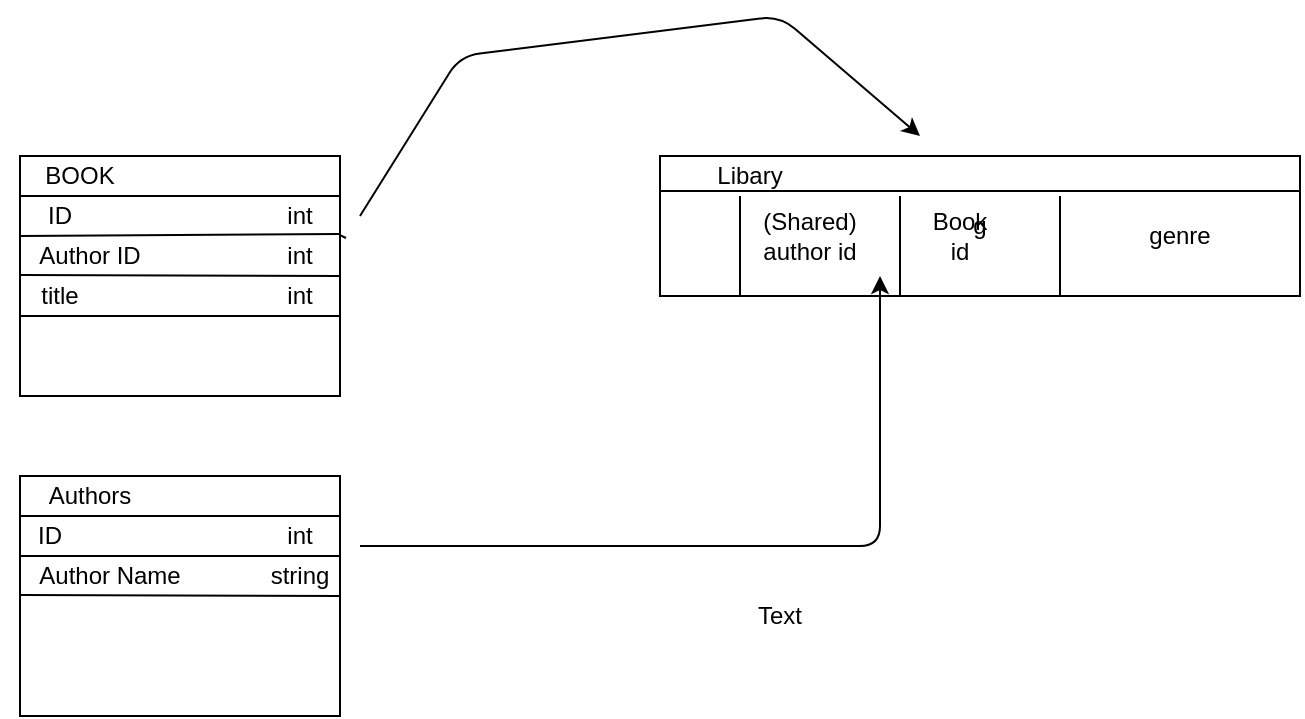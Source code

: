 <mxfile version="13.10.4" type="github">
  <diagram id="1z6lULHOusEPv8VU5eWn" name="Page-1">
    <mxGraphModel dx="1422" dy="794" grid="1" gridSize="10" guides="1" tooltips="1" connect="1" arrows="1" fold="1" page="1" pageScale="1" pageWidth="850" pageHeight="1100" math="0" shadow="0">
      <root>
        <mxCell id="0" />
        <mxCell id="1" parent="0" />
        <mxCell id="-F1VWpIIH1kwWnUSTfQh-1" value="" style="rounded=0;whiteSpace=wrap;html=1;" parent="1" vertex="1">
          <mxGeometry x="40" y="80" width="160" height="120" as="geometry" />
        </mxCell>
        <mxCell id="-F1VWpIIH1kwWnUSTfQh-2" value="" style="rounded=0;whiteSpace=wrap;html=1;" parent="1" vertex="1">
          <mxGeometry x="40" y="240" width="160" height="120" as="geometry" />
        </mxCell>
        <mxCell id="-F1VWpIIH1kwWnUSTfQh-6" value="" style="endArrow=none;html=1;" parent="1" edge="1">
          <mxGeometry width="50" height="50" relative="1" as="geometry">
            <mxPoint x="40" y="100" as="sourcePoint" />
            <mxPoint x="200" y="100" as="targetPoint" />
          </mxGeometry>
        </mxCell>
        <mxCell id="-F1VWpIIH1kwWnUSTfQh-7" value="BOOK" style="text;html=1;strokeColor=none;fillColor=none;align=center;verticalAlign=middle;whiteSpace=wrap;rounded=0;" parent="1" vertex="1">
          <mxGeometry x="50" y="80" width="40" height="20" as="geometry" />
        </mxCell>
        <mxCell id="-F1VWpIIH1kwWnUSTfQh-8" value="" style="endArrow=none;html=1;" parent="1" edge="1">
          <mxGeometry width="50" height="50" relative="1" as="geometry">
            <mxPoint x="40" y="260" as="sourcePoint" />
            <mxPoint x="200" y="260" as="targetPoint" />
          </mxGeometry>
        </mxCell>
        <mxCell id="-F1VWpIIH1kwWnUSTfQh-9" value="" style="endArrow=none;html=1;" parent="1" edge="1">
          <mxGeometry width="50" height="50" relative="1" as="geometry">
            <mxPoint x="200" y="119.565" as="sourcePoint" />
            <mxPoint x="203" y="121" as="targetPoint" />
          </mxGeometry>
        </mxCell>
        <mxCell id="-F1VWpIIH1kwWnUSTfQh-10" value="ID" style="text;html=1;strokeColor=none;fillColor=none;align=center;verticalAlign=middle;whiteSpace=wrap;rounded=0;" parent="1" vertex="1">
          <mxGeometry x="40" y="100" width="40" height="20" as="geometry" />
        </mxCell>
        <mxCell id="-F1VWpIIH1kwWnUSTfQh-11" value="" style="endArrow=none;html=1;" parent="1" edge="1">
          <mxGeometry width="50" height="50" relative="1" as="geometry">
            <mxPoint x="40" y="139.5" as="sourcePoint" />
            <mxPoint x="200" y="140" as="targetPoint" />
          </mxGeometry>
        </mxCell>
        <mxCell id="-F1VWpIIH1kwWnUSTfQh-12" value="Author ID" style="text;html=1;strokeColor=none;fillColor=none;align=center;verticalAlign=middle;whiteSpace=wrap;rounded=0;" parent="1" vertex="1">
          <mxGeometry x="40" y="120" width="70" height="20" as="geometry" />
        </mxCell>
        <mxCell id="-F1VWpIIH1kwWnUSTfQh-13" value="" style="endArrow=none;html=1;" parent="1" edge="1">
          <mxGeometry width="50" height="50" relative="1" as="geometry">
            <mxPoint x="40" y="160" as="sourcePoint" />
            <mxPoint x="200" y="160" as="targetPoint" />
          </mxGeometry>
        </mxCell>
        <mxCell id="-F1VWpIIH1kwWnUSTfQh-16" value="" style="endArrow=none;html=1;entryX=1;entryY=0.325;entryDx=0;entryDy=0;entryPerimeter=0;" parent="1" target="-F1VWpIIH1kwWnUSTfQh-1" edge="1">
          <mxGeometry width="50" height="50" relative="1" as="geometry">
            <mxPoint x="40" y="120" as="sourcePoint" />
            <mxPoint x="160" y="111.429" as="targetPoint" />
          </mxGeometry>
        </mxCell>
        <mxCell id="-F1VWpIIH1kwWnUSTfQh-17" value="int" style="text;html=1;strokeColor=none;fillColor=none;align=center;verticalAlign=middle;whiteSpace=wrap;rounded=0;" parent="1" vertex="1">
          <mxGeometry x="160" y="100" width="40" height="20" as="geometry" />
        </mxCell>
        <mxCell id="-F1VWpIIH1kwWnUSTfQh-18" value="int" style="text;html=1;strokeColor=none;fillColor=none;align=center;verticalAlign=middle;whiteSpace=wrap;rounded=0;" parent="1" vertex="1">
          <mxGeometry x="160" y="120" width="40" height="20" as="geometry" />
        </mxCell>
        <mxCell id="-F1VWpIIH1kwWnUSTfQh-19" value="int" style="text;html=1;strokeColor=none;fillColor=none;align=center;verticalAlign=middle;whiteSpace=wrap;rounded=0;" parent="1" vertex="1">
          <mxGeometry x="160" y="140" width="40" height="20" as="geometry" />
        </mxCell>
        <mxCell id="-F1VWpIIH1kwWnUSTfQh-20" value="Authors" style="text;html=1;strokeColor=none;fillColor=none;align=center;verticalAlign=middle;whiteSpace=wrap;rounded=0;" parent="1" vertex="1">
          <mxGeometry x="40" y="240" width="70" height="20" as="geometry" />
        </mxCell>
        <mxCell id="-F1VWpIIH1kwWnUSTfQh-21" value="" style="endArrow=none;html=1;" parent="1" edge="1">
          <mxGeometry width="50" height="50" relative="1" as="geometry">
            <mxPoint x="40" y="280" as="sourcePoint" />
            <mxPoint x="200" y="280" as="targetPoint" />
          </mxGeometry>
        </mxCell>
        <mxCell id="-F1VWpIIH1kwWnUSTfQh-22" value="ID" style="text;html=1;strokeColor=none;fillColor=none;align=center;verticalAlign=middle;whiteSpace=wrap;rounded=0;" parent="1" vertex="1">
          <mxGeometry x="30" y="260" width="50" height="20" as="geometry" />
        </mxCell>
        <mxCell id="-F1VWpIIH1kwWnUSTfQh-24" value="" style="endArrow=none;html=1;" parent="1" edge="1">
          <mxGeometry width="50" height="50" relative="1" as="geometry">
            <mxPoint x="40" y="299.5" as="sourcePoint" />
            <mxPoint x="200" y="300" as="targetPoint" />
          </mxGeometry>
        </mxCell>
        <mxCell id="-F1VWpIIH1kwWnUSTfQh-25" value="Author Name" style="text;html=1;strokeColor=none;fillColor=none;align=center;verticalAlign=middle;whiteSpace=wrap;rounded=0;" parent="1" vertex="1">
          <mxGeometry x="30" y="280" width="110" height="20" as="geometry" />
        </mxCell>
        <mxCell id="-F1VWpIIH1kwWnUSTfQh-28" value="int" style="text;html=1;strokeColor=none;fillColor=none;align=center;verticalAlign=middle;whiteSpace=wrap;rounded=0;" parent="1" vertex="1">
          <mxGeometry x="160" y="260" width="40" height="20" as="geometry" />
        </mxCell>
        <mxCell id="-F1VWpIIH1kwWnUSTfQh-29" value="string" style="text;html=1;strokeColor=none;fillColor=none;align=center;verticalAlign=middle;whiteSpace=wrap;rounded=0;" parent="1" vertex="1">
          <mxGeometry x="160" y="280" width="40" height="20" as="geometry" />
        </mxCell>
        <mxCell id="-F1VWpIIH1kwWnUSTfQh-33" value="" style="endArrow=none;html=1;entryX=1;entryY=0.25;entryDx=0;entryDy=0;" parent="1" target="-F1VWpIIH1kwWnUSTfQh-35" edge="1">
          <mxGeometry width="50" height="50" relative="1" as="geometry">
            <mxPoint x="360" y="100" as="sourcePoint" />
            <mxPoint x="530" y="100" as="targetPoint" />
          </mxGeometry>
        </mxCell>
        <mxCell id="-F1VWpIIH1kwWnUSTfQh-35" value="g" style="rounded=0;whiteSpace=wrap;html=1;" parent="1" vertex="1">
          <mxGeometry x="360" y="80" width="320" height="70" as="geometry" />
        </mxCell>
        <mxCell id="-F1VWpIIH1kwWnUSTfQh-36" value="" style="endArrow=none;html=1;entryX=1;entryY=0.25;entryDx=0;entryDy=0;exitX=0;exitY=0.25;exitDx=0;exitDy=0;" parent="1" source="-F1VWpIIH1kwWnUSTfQh-35" target="-F1VWpIIH1kwWnUSTfQh-35" edge="1">
          <mxGeometry width="50" height="50" relative="1" as="geometry">
            <mxPoint x="365" y="100" as="sourcePoint" />
            <mxPoint x="475" y="100" as="targetPoint" />
          </mxGeometry>
        </mxCell>
        <mxCell id="-F1VWpIIH1kwWnUSTfQh-38" value="Libary" style="text;html=1;strokeColor=none;fillColor=none;align=center;verticalAlign=middle;whiteSpace=wrap;rounded=0;" parent="1" vertex="1">
          <mxGeometry x="385" y="80" width="40" height="20" as="geometry" />
        </mxCell>
        <mxCell id="-F1VWpIIH1kwWnUSTfQh-43" value="" style="endArrow=none;html=1;" parent="1" edge="1">
          <mxGeometry width="50" height="50" relative="1" as="geometry">
            <mxPoint x="400" y="150" as="sourcePoint" />
            <mxPoint x="400" y="100" as="targetPoint" />
            <Array as="points">
              <mxPoint x="400" y="100" />
            </Array>
          </mxGeometry>
        </mxCell>
        <mxCell id="-F1VWpIIH1kwWnUSTfQh-46" value="(Shared)&lt;br&gt;author id" style="text;html=1;strokeColor=none;fillColor=none;align=center;verticalAlign=middle;whiteSpace=wrap;rounded=0;" parent="1" vertex="1">
          <mxGeometry x="400" y="110" width="70" height="20" as="geometry" />
        </mxCell>
        <mxCell id="-F1VWpIIH1kwWnUSTfQh-50" value="" style="endArrow=none;html=1;" parent="1" edge="1">
          <mxGeometry width="50" height="50" relative="1" as="geometry">
            <mxPoint x="480" y="100" as="sourcePoint" />
            <mxPoint x="480" y="150" as="targetPoint" />
          </mxGeometry>
        </mxCell>
        <mxCell id="-F1VWpIIH1kwWnUSTfQh-51" value="Book id" style="text;html=1;strokeColor=none;fillColor=none;align=center;verticalAlign=middle;whiteSpace=wrap;rounded=0;" parent="1" vertex="1">
          <mxGeometry x="490" y="110" width="40" height="20" as="geometry" />
        </mxCell>
        <mxCell id="-F1VWpIIH1kwWnUSTfQh-53" value="" style="endArrow=classic;html=1;" parent="1" edge="1">
          <mxGeometry width="50" height="50" relative="1" as="geometry">
            <mxPoint x="210" y="275" as="sourcePoint" />
            <mxPoint x="470" y="140" as="targetPoint" />
            <Array as="points">
              <mxPoint x="470" y="275" />
            </Array>
          </mxGeometry>
        </mxCell>
        <mxCell id="-F1VWpIIH1kwWnUSTfQh-57" value="" style="endArrow=none;html=1;" parent="1" edge="1">
          <mxGeometry width="50" height="50" relative="1" as="geometry">
            <mxPoint x="560" y="150" as="sourcePoint" />
            <mxPoint x="560" y="100" as="targetPoint" />
            <Array as="points">
              <mxPoint x="560" y="130" />
            </Array>
          </mxGeometry>
        </mxCell>
        <mxCell id="RfjSWYFy4Sq8KLrp-bQa-2" value="" style="endArrow=classic;html=1;" edge="1" parent="1">
          <mxGeometry width="50" height="50" relative="1" as="geometry">
            <mxPoint x="210" y="110" as="sourcePoint" />
            <mxPoint x="490" y="70" as="targetPoint" />
            <Array as="points">
              <mxPoint x="260" y="30" />
              <mxPoint x="420" y="10" />
            </Array>
          </mxGeometry>
        </mxCell>
        <mxCell id="RfjSWYFy4Sq8KLrp-bQa-3" value="genre" style="text;html=1;strokeColor=none;fillColor=none;align=center;verticalAlign=middle;whiteSpace=wrap;rounded=0;" vertex="1" parent="1">
          <mxGeometry x="600" y="110" width="40" height="20" as="geometry" />
        </mxCell>
        <mxCell id="RfjSWYFy4Sq8KLrp-bQa-5" value="title" style="text;html=1;strokeColor=none;fillColor=none;align=center;verticalAlign=middle;whiteSpace=wrap;rounded=0;" vertex="1" parent="1">
          <mxGeometry x="40" y="140" width="40" height="20" as="geometry" />
        </mxCell>
        <mxCell id="RfjSWYFy4Sq8KLrp-bQa-6" value="Text" style="text;html=1;strokeColor=none;fillColor=none;align=center;verticalAlign=middle;whiteSpace=wrap;rounded=0;" vertex="1" parent="1">
          <mxGeometry x="400" y="300" width="40" height="20" as="geometry" />
        </mxCell>
      </root>
    </mxGraphModel>
  </diagram>
</mxfile>
